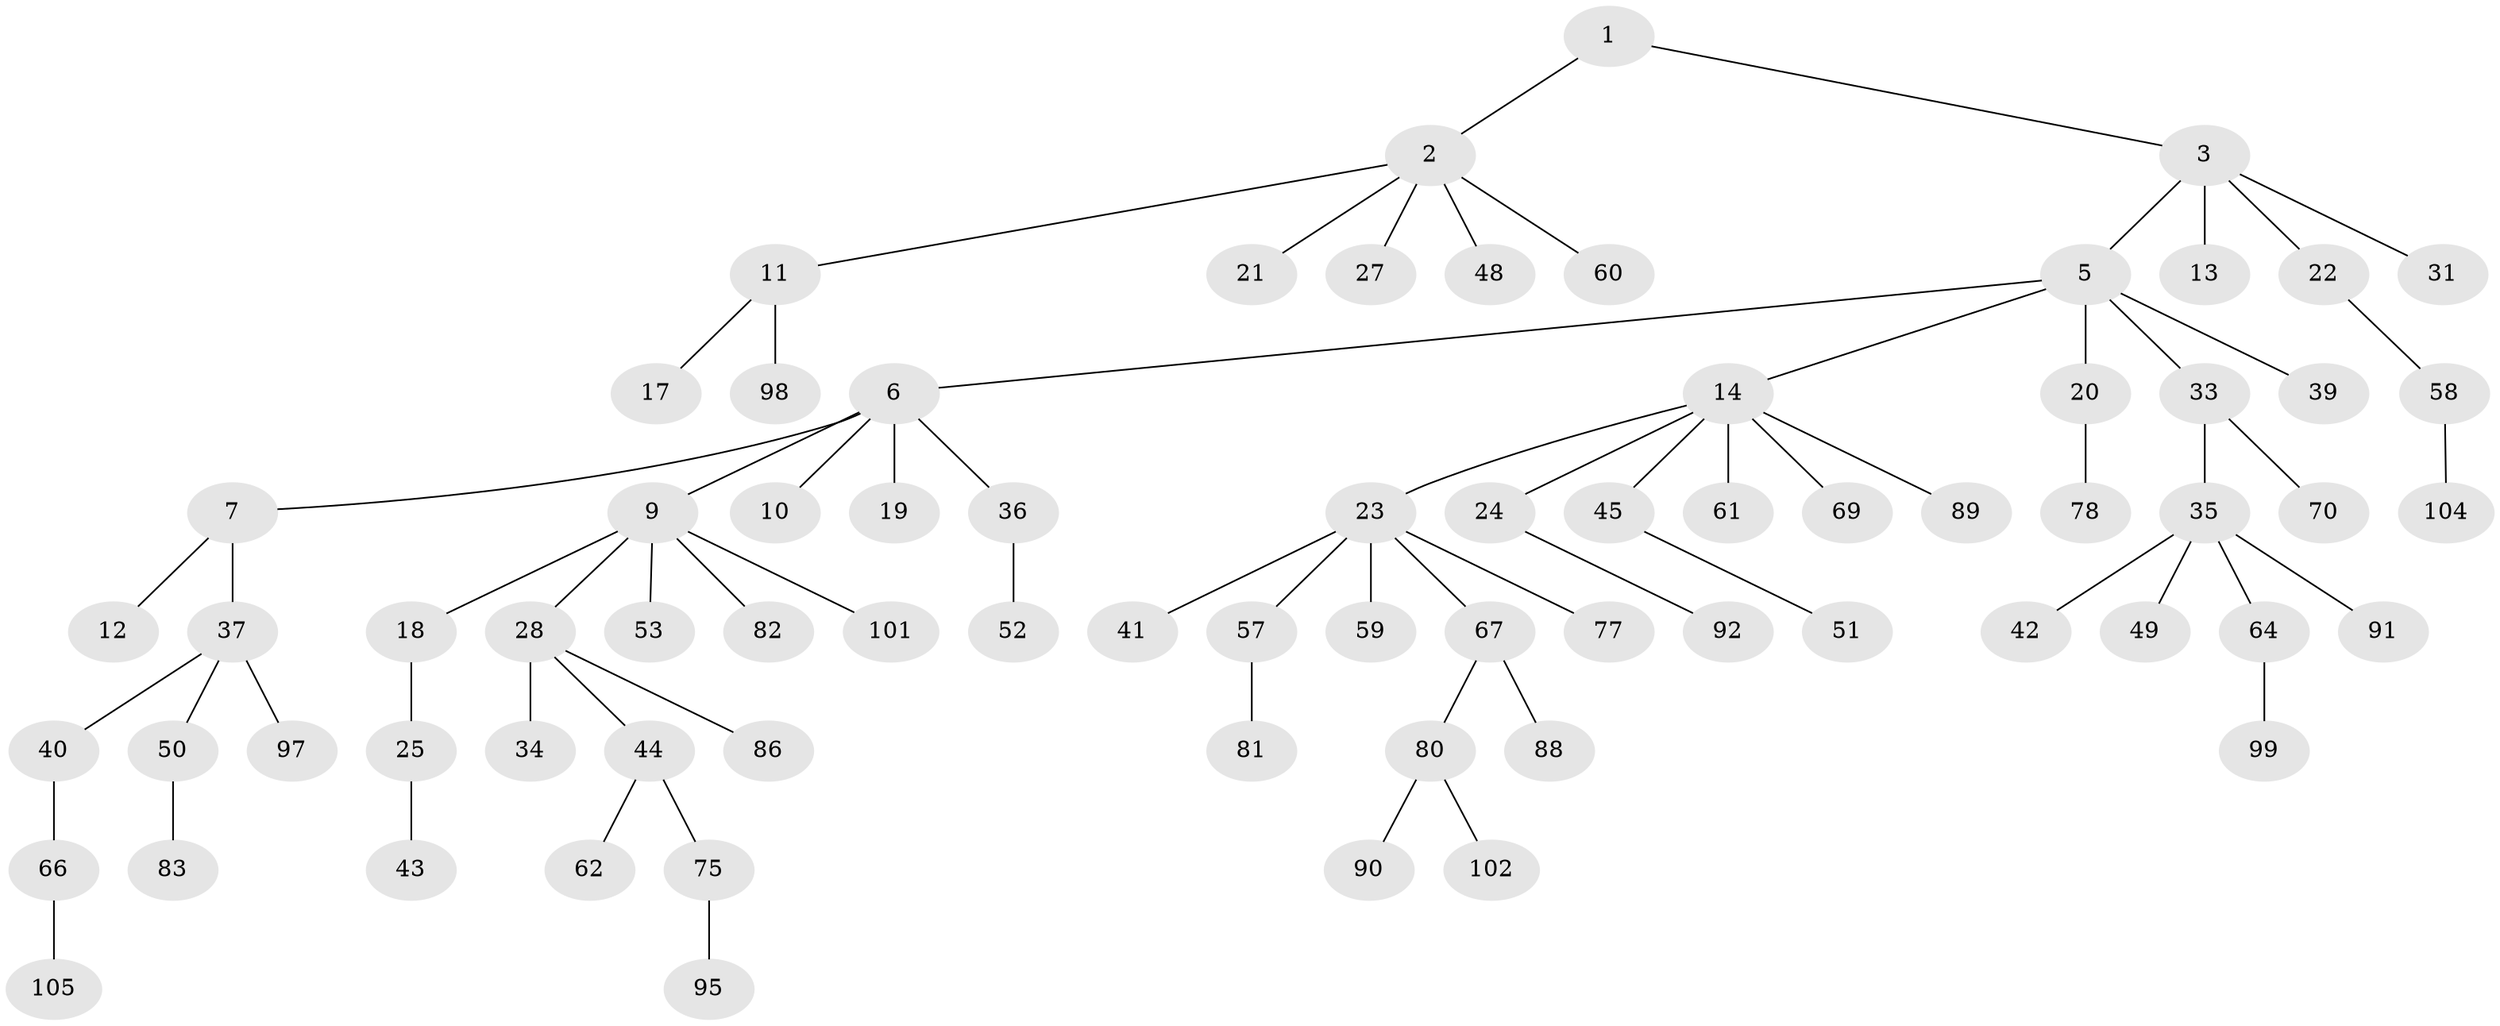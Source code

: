 // original degree distribution, {2: 0.20952380952380953, 7: 0.01904761904761905, 4: 0.0761904761904762, 3: 0.13333333333333333, 5: 0.02857142857142857, 1: 0.5238095238095238, 6: 0.009523809523809525}
// Generated by graph-tools (version 1.1) at 2025/11/02/27/25 16:11:28]
// undirected, 74 vertices, 73 edges
graph export_dot {
graph [start="1"]
  node [color=gray90,style=filled];
  1;
  2 [super="+32"];
  3 [super="+4"];
  5 [super="+30"];
  6 [super="+8"];
  7;
  9 [super="+16"];
  10 [super="+68"];
  11 [super="+46"];
  12;
  13;
  14 [super="+15"];
  17;
  18 [super="+56"];
  19;
  20;
  21;
  22 [super="+29"];
  23 [super="+26"];
  24 [super="+71"];
  25;
  27;
  28 [super="+73"];
  31 [super="+87"];
  33 [super="+54"];
  34;
  35 [super="+38"];
  36 [super="+47"];
  37 [super="+74"];
  39 [super="+63"];
  40;
  41;
  42;
  43 [super="+84"];
  44 [super="+100"];
  45 [super="+65"];
  48;
  49;
  50 [super="+76"];
  51;
  52;
  53 [super="+55"];
  57 [super="+72"];
  58;
  59 [super="+103"];
  60;
  61;
  62;
  64 [super="+79"];
  66 [super="+93"];
  67;
  69 [super="+94"];
  70;
  75;
  77;
  78;
  80 [super="+85"];
  81;
  82;
  83;
  86;
  88;
  89 [super="+96"];
  90;
  91;
  92;
  95;
  97;
  98;
  99;
  101;
  102;
  104;
  105;
  1 -- 2;
  1 -- 3;
  2 -- 11;
  2 -- 21;
  2 -- 27;
  2 -- 48;
  2 -- 60;
  3 -- 13;
  3 -- 22;
  3 -- 5;
  3 -- 31;
  5 -- 6;
  5 -- 14;
  5 -- 20;
  5 -- 33;
  5 -- 39;
  6 -- 7;
  6 -- 9;
  6 -- 36;
  6 -- 10;
  6 -- 19;
  7 -- 12;
  7 -- 37;
  9 -- 18;
  9 -- 53;
  9 -- 82;
  9 -- 28;
  9 -- 101;
  11 -- 17;
  11 -- 98;
  14 -- 45;
  14 -- 69;
  14 -- 89;
  14 -- 24;
  14 -- 61;
  14 -- 23;
  18 -- 25;
  20 -- 78;
  22 -- 58;
  23 -- 41;
  23 -- 57;
  23 -- 59;
  23 -- 67;
  23 -- 77;
  24 -- 92;
  25 -- 43;
  28 -- 34;
  28 -- 44;
  28 -- 86;
  33 -- 35;
  33 -- 70;
  35 -- 42;
  35 -- 49;
  35 -- 64;
  35 -- 91;
  36 -- 52;
  37 -- 40;
  37 -- 50;
  37 -- 97;
  40 -- 66;
  44 -- 62;
  44 -- 75;
  45 -- 51;
  50 -- 83;
  57 -- 81;
  58 -- 104;
  64 -- 99;
  66 -- 105;
  67 -- 80;
  67 -- 88;
  75 -- 95;
  80 -- 102;
  80 -- 90;
}
